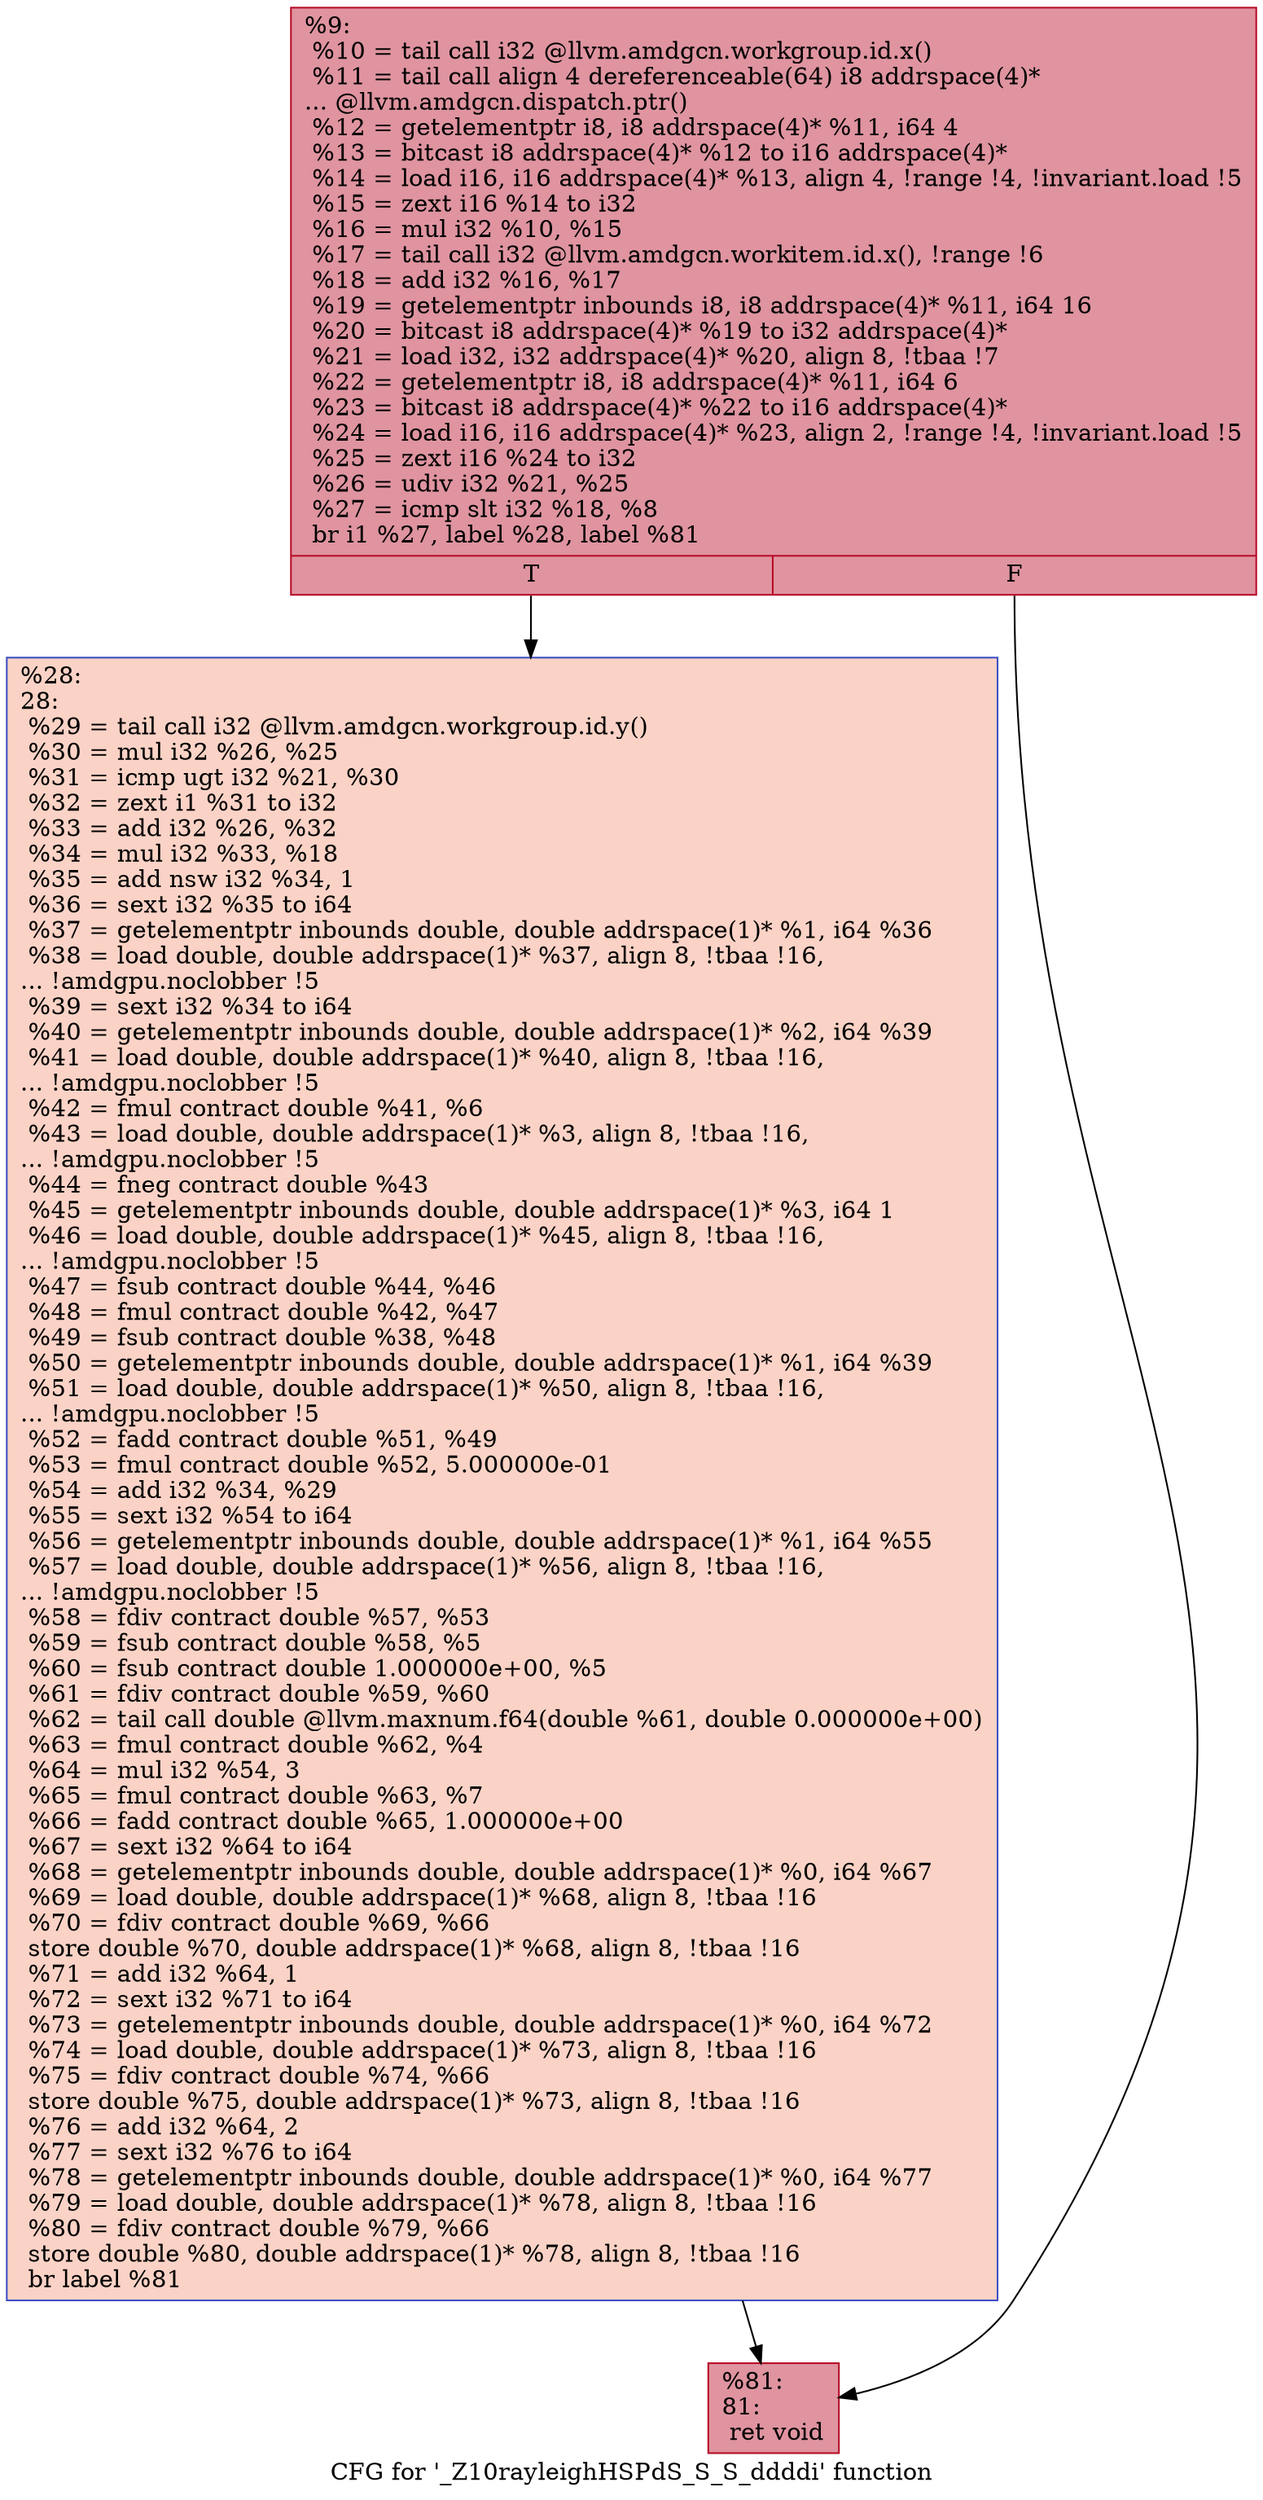 digraph "CFG for '_Z10rayleighHSPdS_S_S_ddddi' function" {
	label="CFG for '_Z10rayleighHSPdS_S_S_ddddi' function";

	Node0x46074a0 [shape=record,color="#b70d28ff", style=filled, fillcolor="#b70d2870",label="{%9:\l  %10 = tail call i32 @llvm.amdgcn.workgroup.id.x()\l  %11 = tail call align 4 dereferenceable(64) i8 addrspace(4)*\l... @llvm.amdgcn.dispatch.ptr()\l  %12 = getelementptr i8, i8 addrspace(4)* %11, i64 4\l  %13 = bitcast i8 addrspace(4)* %12 to i16 addrspace(4)*\l  %14 = load i16, i16 addrspace(4)* %13, align 4, !range !4, !invariant.load !5\l  %15 = zext i16 %14 to i32\l  %16 = mul i32 %10, %15\l  %17 = tail call i32 @llvm.amdgcn.workitem.id.x(), !range !6\l  %18 = add i32 %16, %17\l  %19 = getelementptr inbounds i8, i8 addrspace(4)* %11, i64 16\l  %20 = bitcast i8 addrspace(4)* %19 to i32 addrspace(4)*\l  %21 = load i32, i32 addrspace(4)* %20, align 8, !tbaa !7\l  %22 = getelementptr i8, i8 addrspace(4)* %11, i64 6\l  %23 = bitcast i8 addrspace(4)* %22 to i16 addrspace(4)*\l  %24 = load i16, i16 addrspace(4)* %23, align 2, !range !4, !invariant.load !5\l  %25 = zext i16 %24 to i32\l  %26 = udiv i32 %21, %25\l  %27 = icmp slt i32 %18, %8\l  br i1 %27, label %28, label %81\l|{<s0>T|<s1>F}}"];
	Node0x46074a0:s0 -> Node0x460b150;
	Node0x46074a0:s1 -> Node0x460b1e0;
	Node0x460b150 [shape=record,color="#3d50c3ff", style=filled, fillcolor="#f59c7d70",label="{%28:\l28:                                               \l  %29 = tail call i32 @llvm.amdgcn.workgroup.id.y()\l  %30 = mul i32 %26, %25\l  %31 = icmp ugt i32 %21, %30\l  %32 = zext i1 %31 to i32\l  %33 = add i32 %26, %32\l  %34 = mul i32 %33, %18\l  %35 = add nsw i32 %34, 1\l  %36 = sext i32 %35 to i64\l  %37 = getelementptr inbounds double, double addrspace(1)* %1, i64 %36\l  %38 = load double, double addrspace(1)* %37, align 8, !tbaa !16,\l... !amdgpu.noclobber !5\l  %39 = sext i32 %34 to i64\l  %40 = getelementptr inbounds double, double addrspace(1)* %2, i64 %39\l  %41 = load double, double addrspace(1)* %40, align 8, !tbaa !16,\l... !amdgpu.noclobber !5\l  %42 = fmul contract double %41, %6\l  %43 = load double, double addrspace(1)* %3, align 8, !tbaa !16,\l... !amdgpu.noclobber !5\l  %44 = fneg contract double %43\l  %45 = getelementptr inbounds double, double addrspace(1)* %3, i64 1\l  %46 = load double, double addrspace(1)* %45, align 8, !tbaa !16,\l... !amdgpu.noclobber !5\l  %47 = fsub contract double %44, %46\l  %48 = fmul contract double %42, %47\l  %49 = fsub contract double %38, %48\l  %50 = getelementptr inbounds double, double addrspace(1)* %1, i64 %39\l  %51 = load double, double addrspace(1)* %50, align 8, !tbaa !16,\l... !amdgpu.noclobber !5\l  %52 = fadd contract double %51, %49\l  %53 = fmul contract double %52, 5.000000e-01\l  %54 = add i32 %34, %29\l  %55 = sext i32 %54 to i64\l  %56 = getelementptr inbounds double, double addrspace(1)* %1, i64 %55\l  %57 = load double, double addrspace(1)* %56, align 8, !tbaa !16,\l... !amdgpu.noclobber !5\l  %58 = fdiv contract double %57, %53\l  %59 = fsub contract double %58, %5\l  %60 = fsub contract double 1.000000e+00, %5\l  %61 = fdiv contract double %59, %60\l  %62 = tail call double @llvm.maxnum.f64(double %61, double 0.000000e+00)\l  %63 = fmul contract double %62, %4\l  %64 = mul i32 %54, 3\l  %65 = fmul contract double %63, %7\l  %66 = fadd contract double %65, 1.000000e+00\l  %67 = sext i32 %64 to i64\l  %68 = getelementptr inbounds double, double addrspace(1)* %0, i64 %67\l  %69 = load double, double addrspace(1)* %68, align 8, !tbaa !16\l  %70 = fdiv contract double %69, %66\l  store double %70, double addrspace(1)* %68, align 8, !tbaa !16\l  %71 = add i32 %64, 1\l  %72 = sext i32 %71 to i64\l  %73 = getelementptr inbounds double, double addrspace(1)* %0, i64 %72\l  %74 = load double, double addrspace(1)* %73, align 8, !tbaa !16\l  %75 = fdiv contract double %74, %66\l  store double %75, double addrspace(1)* %73, align 8, !tbaa !16\l  %76 = add i32 %64, 2\l  %77 = sext i32 %76 to i64\l  %78 = getelementptr inbounds double, double addrspace(1)* %0, i64 %77\l  %79 = load double, double addrspace(1)* %78, align 8, !tbaa !16\l  %80 = fdiv contract double %79, %66\l  store double %80, double addrspace(1)* %78, align 8, !tbaa !16\l  br label %81\l}"];
	Node0x460b150 -> Node0x460b1e0;
	Node0x460b1e0 [shape=record,color="#b70d28ff", style=filled, fillcolor="#b70d2870",label="{%81:\l81:                                               \l  ret void\l}"];
}
